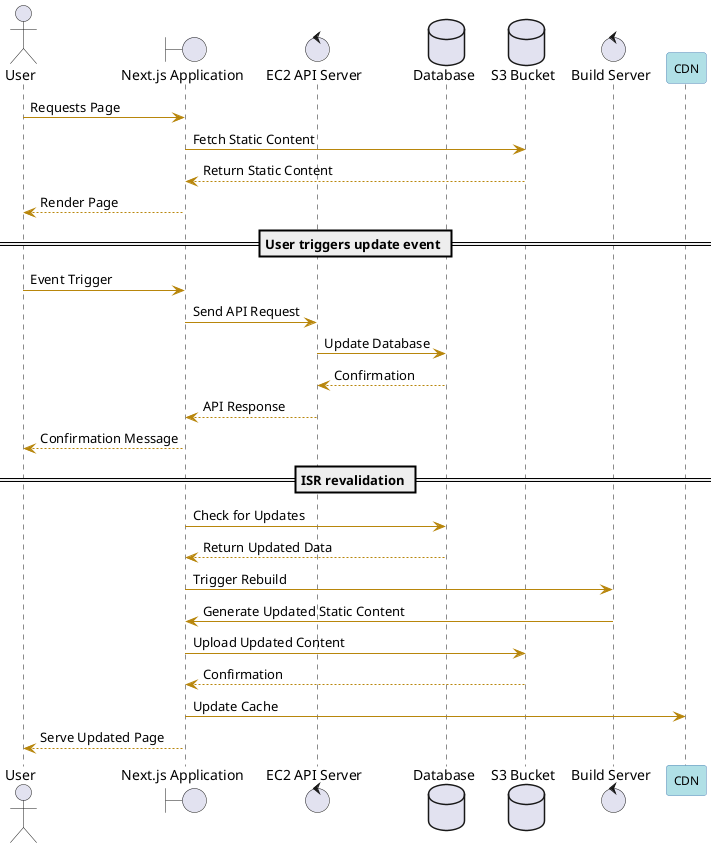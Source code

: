 @startuml
!define RECTANGLE_CLASS
!define RECTANGLE_BLUE Class<<BLUE>>

skinparam shadowing false
skinparam backgroundColor #FFFFFF
skinparam ArrowColor #0000FF
skinparam activity {
    BackgroundColor<<BLUE>> #ADD8E6
    BorderColor<<BLUE>> #00008B
    FontColor<<BLUE>> #00008B
    FontSize 12
}
skinparam class {
    BackgroundColor #FEFECE
    BorderColor #B8860B
    ArrowColor #B8860B
    FontSize 12
    FontName Arial
}
skinparam usecase {
    BackgroundColor #FFFFA3
    BorderColor #FFA500
    FontSize 12
    FontName Arial
}
skinparam package {
    BackgroundColor #FFFFFF
    BorderColor #B8860B
    FontSize 12
    FontName Arial
}
skinparam participant {
    BackgroundColor #B0E0E6
    BorderColor #4682B4
    FontSize 12
    FontName Arial
}

actor User
boundary "Next.js Application" as NextJS
control "EC2 API Server" as EC2Server
database "Database" as DB
database "S3 Bucket" as S3
control "Build Server" as BuildServer

User -> NextJS: Requests Page
NextJS -> S3: Fetch Static Content
S3 --> NextJS: Return Static Content
NextJS --> User: Render Page

== User triggers update event ==
User -> NextJS: Event Trigger
NextJS -> EC2Server: Send API Request
EC2Server -> DB: Update Database
DB --> EC2Server: Confirmation
EC2Server --> NextJS: API Response
NextJS --> User: Confirmation Message

== ISR revalidation ==
NextJS -> DB: Check for Updates
DB --> NextJS: Return Updated Data
NextJS -> BuildServer: Trigger Rebuild
BuildServer -> NextJS: Generate Updated Static Content
NextJS -> S3: Upload Updated Content
S3 --> NextJS: Confirmation
NextJS -> CDN: Update Cache
NextJS --> User: Serve Updated Page

@enduml
